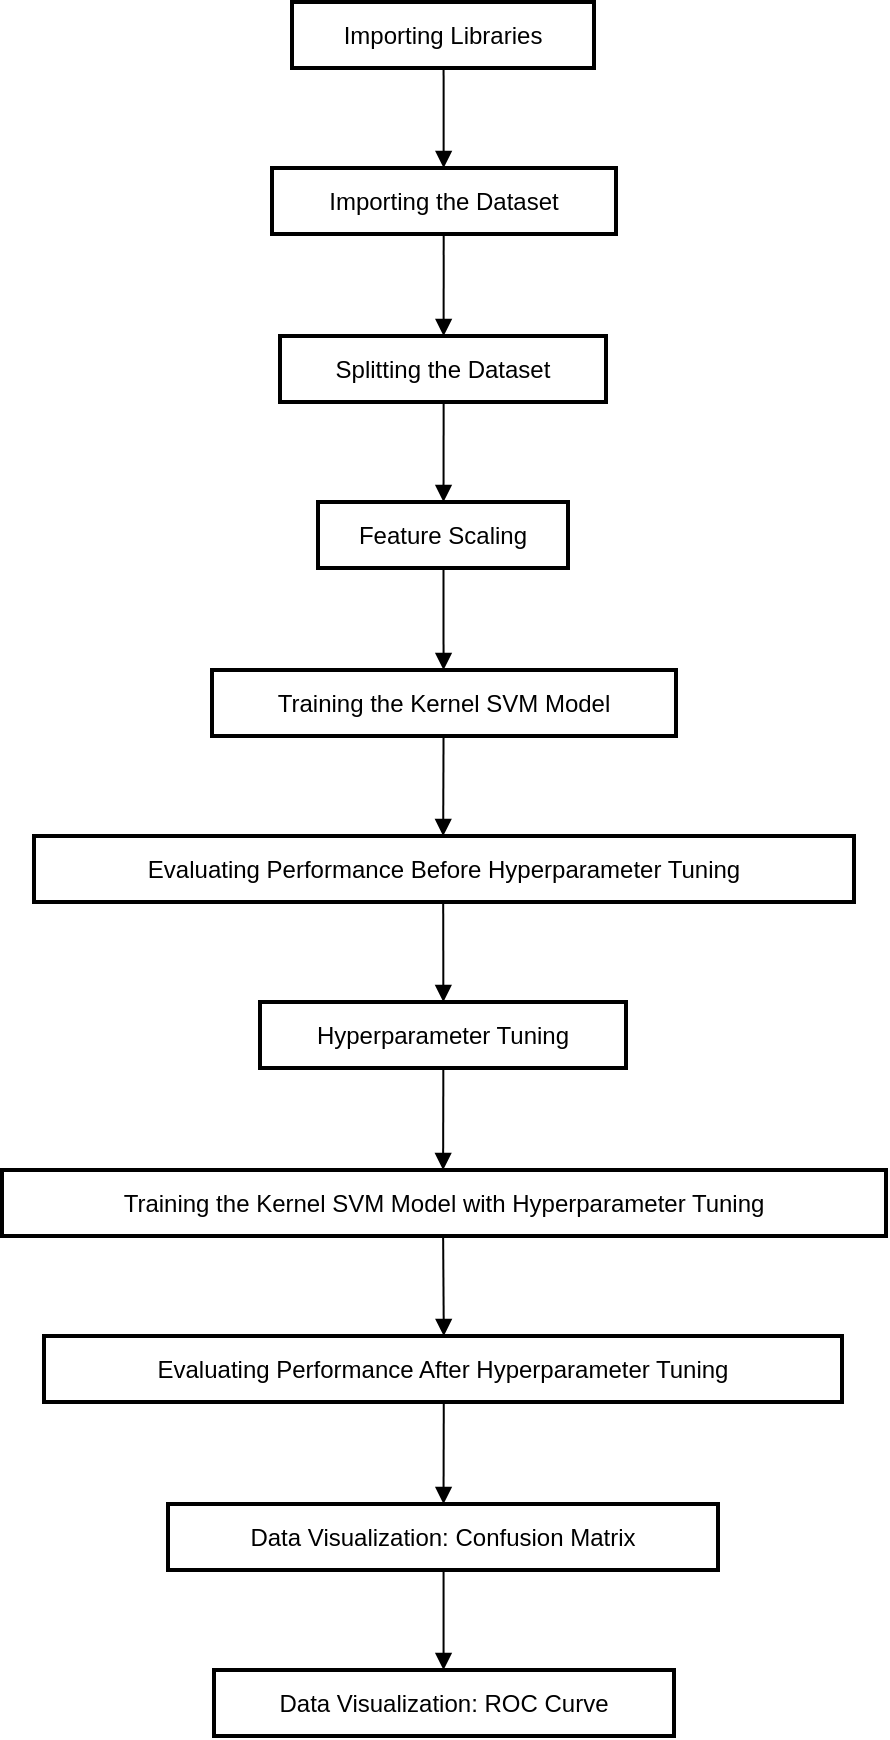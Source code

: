 <mxfile version="24.3.0" type="github">
  <diagram name="Page-1" id="DQ0NL3z1l1yqtSFjFEHF">
    <mxGraphModel dx="1750" dy="928" grid="1" gridSize="10" guides="1" tooltips="1" connect="1" arrows="1" fold="1" page="1" pageScale="1" pageWidth="850" pageHeight="1100" math="0" shadow="0">
      <root>
        <mxCell id="0" />
        <mxCell id="1" parent="0" />
        <mxCell id="MDEuXfl9NxT2jUe6Fcr2-1" value="Importing Libraries" style="whiteSpace=wrap;strokeWidth=2;" vertex="1" parent="1">
          <mxGeometry x="165" y="20" width="151" height="33" as="geometry" />
        </mxCell>
        <mxCell id="MDEuXfl9NxT2jUe6Fcr2-2" value="Importing the Dataset" style="whiteSpace=wrap;strokeWidth=2;" vertex="1" parent="1">
          <mxGeometry x="155" y="103" width="172" height="33" as="geometry" />
        </mxCell>
        <mxCell id="MDEuXfl9NxT2jUe6Fcr2-3" value="Splitting the Dataset" style="whiteSpace=wrap;strokeWidth=2;" vertex="1" parent="1">
          <mxGeometry x="159" y="187" width="163" height="33" as="geometry" />
        </mxCell>
        <mxCell id="MDEuXfl9NxT2jUe6Fcr2-4" value="Feature Scaling" style="whiteSpace=wrap;strokeWidth=2;" vertex="1" parent="1">
          <mxGeometry x="178" y="270" width="125" height="33" as="geometry" />
        </mxCell>
        <mxCell id="MDEuXfl9NxT2jUe6Fcr2-5" value="Training the Kernel SVM Model" style="whiteSpace=wrap;strokeWidth=2;" vertex="1" parent="1">
          <mxGeometry x="125" y="354" width="232" height="33" as="geometry" />
        </mxCell>
        <mxCell id="MDEuXfl9NxT2jUe6Fcr2-6" value="Evaluating Performance Before Hyperparameter Tuning" style="whiteSpace=wrap;strokeWidth=2;" vertex="1" parent="1">
          <mxGeometry x="36" y="437" width="410" height="33" as="geometry" />
        </mxCell>
        <mxCell id="MDEuXfl9NxT2jUe6Fcr2-7" value="Hyperparameter Tuning" style="whiteSpace=wrap;strokeWidth=2;" vertex="1" parent="1">
          <mxGeometry x="149" y="520" width="183" height="33" as="geometry" />
        </mxCell>
        <mxCell id="MDEuXfl9NxT2jUe6Fcr2-8" value="Training the Kernel SVM Model with Hyperparameter Tuning" style="whiteSpace=wrap;strokeWidth=2;" vertex="1" parent="1">
          <mxGeometry x="20" y="604" width="442" height="33" as="geometry" />
        </mxCell>
        <mxCell id="MDEuXfl9NxT2jUe6Fcr2-9" value="Evaluating Performance After Hyperparameter Tuning" style="whiteSpace=wrap;strokeWidth=2;" vertex="1" parent="1">
          <mxGeometry x="41" y="687" width="399" height="33" as="geometry" />
        </mxCell>
        <mxCell id="MDEuXfl9NxT2jUe6Fcr2-10" value="Data Visualization: Confusion Matrix" style="whiteSpace=wrap;strokeWidth=2;" vertex="1" parent="1">
          <mxGeometry x="103" y="771" width="275" height="33" as="geometry" />
        </mxCell>
        <mxCell id="MDEuXfl9NxT2jUe6Fcr2-11" value="Data Visualization: ROC Curve" style="whiteSpace=wrap;strokeWidth=2;" vertex="1" parent="1">
          <mxGeometry x="126" y="854" width="230" height="33" as="geometry" />
        </mxCell>
        <mxCell id="MDEuXfl9NxT2jUe6Fcr2-12" value="" style="curved=1;startArrow=none;endArrow=block;exitX=0.502;exitY=1.012;entryX=0.499;entryY=0.012;rounded=0;" edge="1" parent="1" source="MDEuXfl9NxT2jUe6Fcr2-1" target="MDEuXfl9NxT2jUe6Fcr2-2">
          <mxGeometry relative="1" as="geometry">
            <Array as="points" />
          </mxGeometry>
        </mxCell>
        <mxCell id="MDEuXfl9NxT2jUe6Fcr2-13" value="" style="curved=1;startArrow=none;endArrow=block;exitX=0.499;exitY=1.024;entryX=0.502;entryY=-0.006;rounded=0;" edge="1" parent="1" source="MDEuXfl9NxT2jUe6Fcr2-2" target="MDEuXfl9NxT2jUe6Fcr2-3">
          <mxGeometry relative="1" as="geometry">
            <Array as="points" />
          </mxGeometry>
        </mxCell>
        <mxCell id="MDEuXfl9NxT2jUe6Fcr2-14" value="" style="curved=1;startArrow=none;endArrow=block;exitX=0.502;exitY=1.006;entryX=0.502;entryY=0.006;rounded=0;" edge="1" parent="1" source="MDEuXfl9NxT2jUe6Fcr2-3" target="MDEuXfl9NxT2jUe6Fcr2-4">
          <mxGeometry relative="1" as="geometry">
            <Array as="points" />
          </mxGeometry>
        </mxCell>
        <mxCell id="MDEuXfl9NxT2jUe6Fcr2-15" value="" style="curved=1;startArrow=none;endArrow=block;exitX=0.502;exitY=1.018;entryX=0.499;entryY=-0.012;rounded=0;" edge="1" parent="1" source="MDEuXfl9NxT2jUe6Fcr2-4" target="MDEuXfl9NxT2jUe6Fcr2-5">
          <mxGeometry relative="1" as="geometry">
            <Array as="points" />
          </mxGeometry>
        </mxCell>
        <mxCell id="MDEuXfl9NxT2jUe6Fcr2-16" value="" style="curved=1;startArrow=none;endArrow=block;exitX=0.499;exitY=1.0;entryX=0.499;entryY=2.312e-7;rounded=0;" edge="1" parent="1" source="MDEuXfl9NxT2jUe6Fcr2-5" target="MDEuXfl9NxT2jUe6Fcr2-6">
          <mxGeometry relative="1" as="geometry">
            <Array as="points" />
          </mxGeometry>
        </mxCell>
        <mxCell id="MDEuXfl9NxT2jUe6Fcr2-17" value="" style="curved=1;startArrow=none;endArrow=block;exitX=0.499;exitY=1.012;entryX=0.501;entryY=0.012;rounded=0;" edge="1" parent="1" source="MDEuXfl9NxT2jUe6Fcr2-6" target="MDEuXfl9NxT2jUe6Fcr2-7">
          <mxGeometry relative="1" as="geometry">
            <Array as="points" />
          </mxGeometry>
        </mxCell>
        <mxCell id="MDEuXfl9NxT2jUe6Fcr2-18" value="" style="curved=1;startArrow=none;endArrow=block;exitX=0.501;exitY=1.024;entryX=0.499;entryY=-0.006;rounded=0;" edge="1" parent="1" source="MDEuXfl9NxT2jUe6Fcr2-7" target="MDEuXfl9NxT2jUe6Fcr2-8">
          <mxGeometry relative="1" as="geometry">
            <Array as="points" />
          </mxGeometry>
        </mxCell>
        <mxCell id="MDEuXfl9NxT2jUe6Fcr2-19" value="" style="curved=1;startArrow=none;endArrow=block;exitX=0.499;exitY=1.006;entryX=0.501;entryY=0.006;rounded=0;" edge="1" parent="1" source="MDEuXfl9NxT2jUe6Fcr2-8" target="MDEuXfl9NxT2jUe6Fcr2-9">
          <mxGeometry relative="1" as="geometry">
            <Array as="points" />
          </mxGeometry>
        </mxCell>
        <mxCell id="MDEuXfl9NxT2jUe6Fcr2-20" value="" style="curved=1;startArrow=none;endArrow=block;exitX=0.501;exitY=1.018;entryX=0.501;entryY=-0.012;rounded=0;" edge="1" parent="1" source="MDEuXfl9NxT2jUe6Fcr2-9" target="MDEuXfl9NxT2jUe6Fcr2-10">
          <mxGeometry relative="1" as="geometry">
            <Array as="points" />
          </mxGeometry>
        </mxCell>
        <mxCell id="MDEuXfl9NxT2jUe6Fcr2-21" value="" style="curved=1;startArrow=none;endArrow=block;exitX=0.501;exitY=1.0;entryX=0.499;entryY=4.624e-7;rounded=0;" edge="1" parent="1" source="MDEuXfl9NxT2jUe6Fcr2-10" target="MDEuXfl9NxT2jUe6Fcr2-11">
          <mxGeometry relative="1" as="geometry">
            <Array as="points" />
          </mxGeometry>
        </mxCell>
      </root>
    </mxGraphModel>
  </diagram>
</mxfile>

